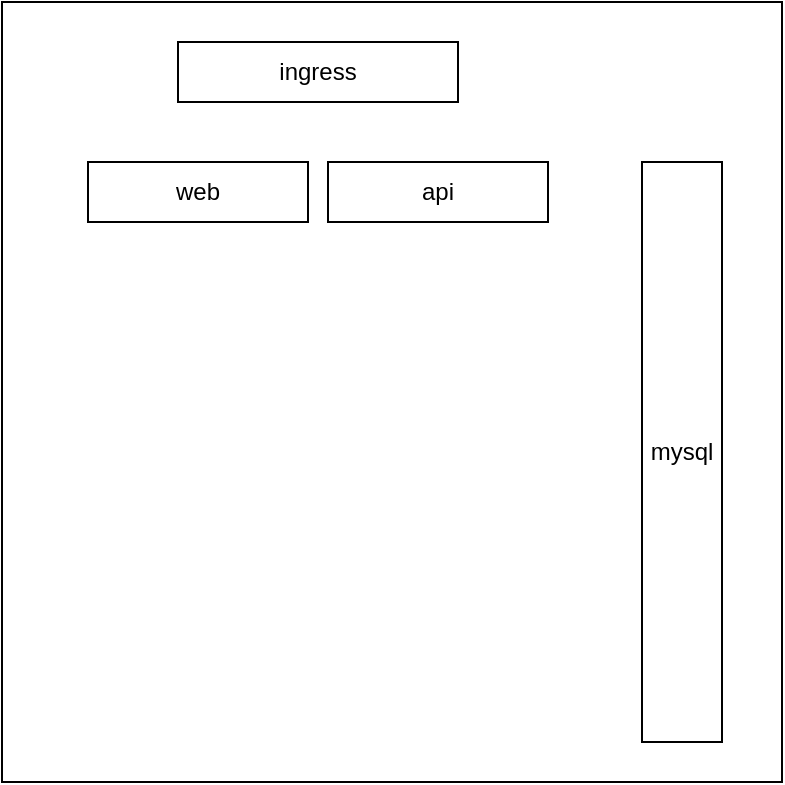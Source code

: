 <mxfile version="20.3.3" type="github">
  <diagram id="DATR6OLhmwdBYOL9gFpi" name="第 1 页">
    <mxGraphModel dx="981" dy="571" grid="1" gridSize="10" guides="1" tooltips="1" connect="1" arrows="1" fold="1" page="1" pageScale="1" pageWidth="827" pageHeight="1169" math="0" shadow="0">
      <root>
        <mxCell id="0" />
        <mxCell id="1" parent="0" />
        <mxCell id="SCz0CusGFoDrVMPN6XUr-2" value="" style="whiteSpace=wrap;html=1;aspect=fixed;" vertex="1" parent="1">
          <mxGeometry x="360" y="370" width="390" height="390" as="geometry" />
        </mxCell>
        <mxCell id="SCz0CusGFoDrVMPN6XUr-1" value="ingress" style="rounded=0;whiteSpace=wrap;html=1;" vertex="1" parent="1">
          <mxGeometry x="448" y="390" width="140" height="30" as="geometry" />
        </mxCell>
        <mxCell id="SCz0CusGFoDrVMPN6XUr-4" value="web" style="rounded=0;whiteSpace=wrap;html=1;" vertex="1" parent="1">
          <mxGeometry x="403" y="450" width="110" height="30" as="geometry" />
        </mxCell>
        <mxCell id="SCz0CusGFoDrVMPN6XUr-5" value="api" style="rounded=0;whiteSpace=wrap;html=1;" vertex="1" parent="1">
          <mxGeometry x="523" y="450" width="110" height="30" as="geometry" />
        </mxCell>
        <mxCell id="SCz0CusGFoDrVMPN6XUr-7" value="mysql" style="rounded=0;whiteSpace=wrap;html=1;" vertex="1" parent="1">
          <mxGeometry x="680" y="450" width="40" height="290" as="geometry" />
        </mxCell>
      </root>
    </mxGraphModel>
  </diagram>
</mxfile>
